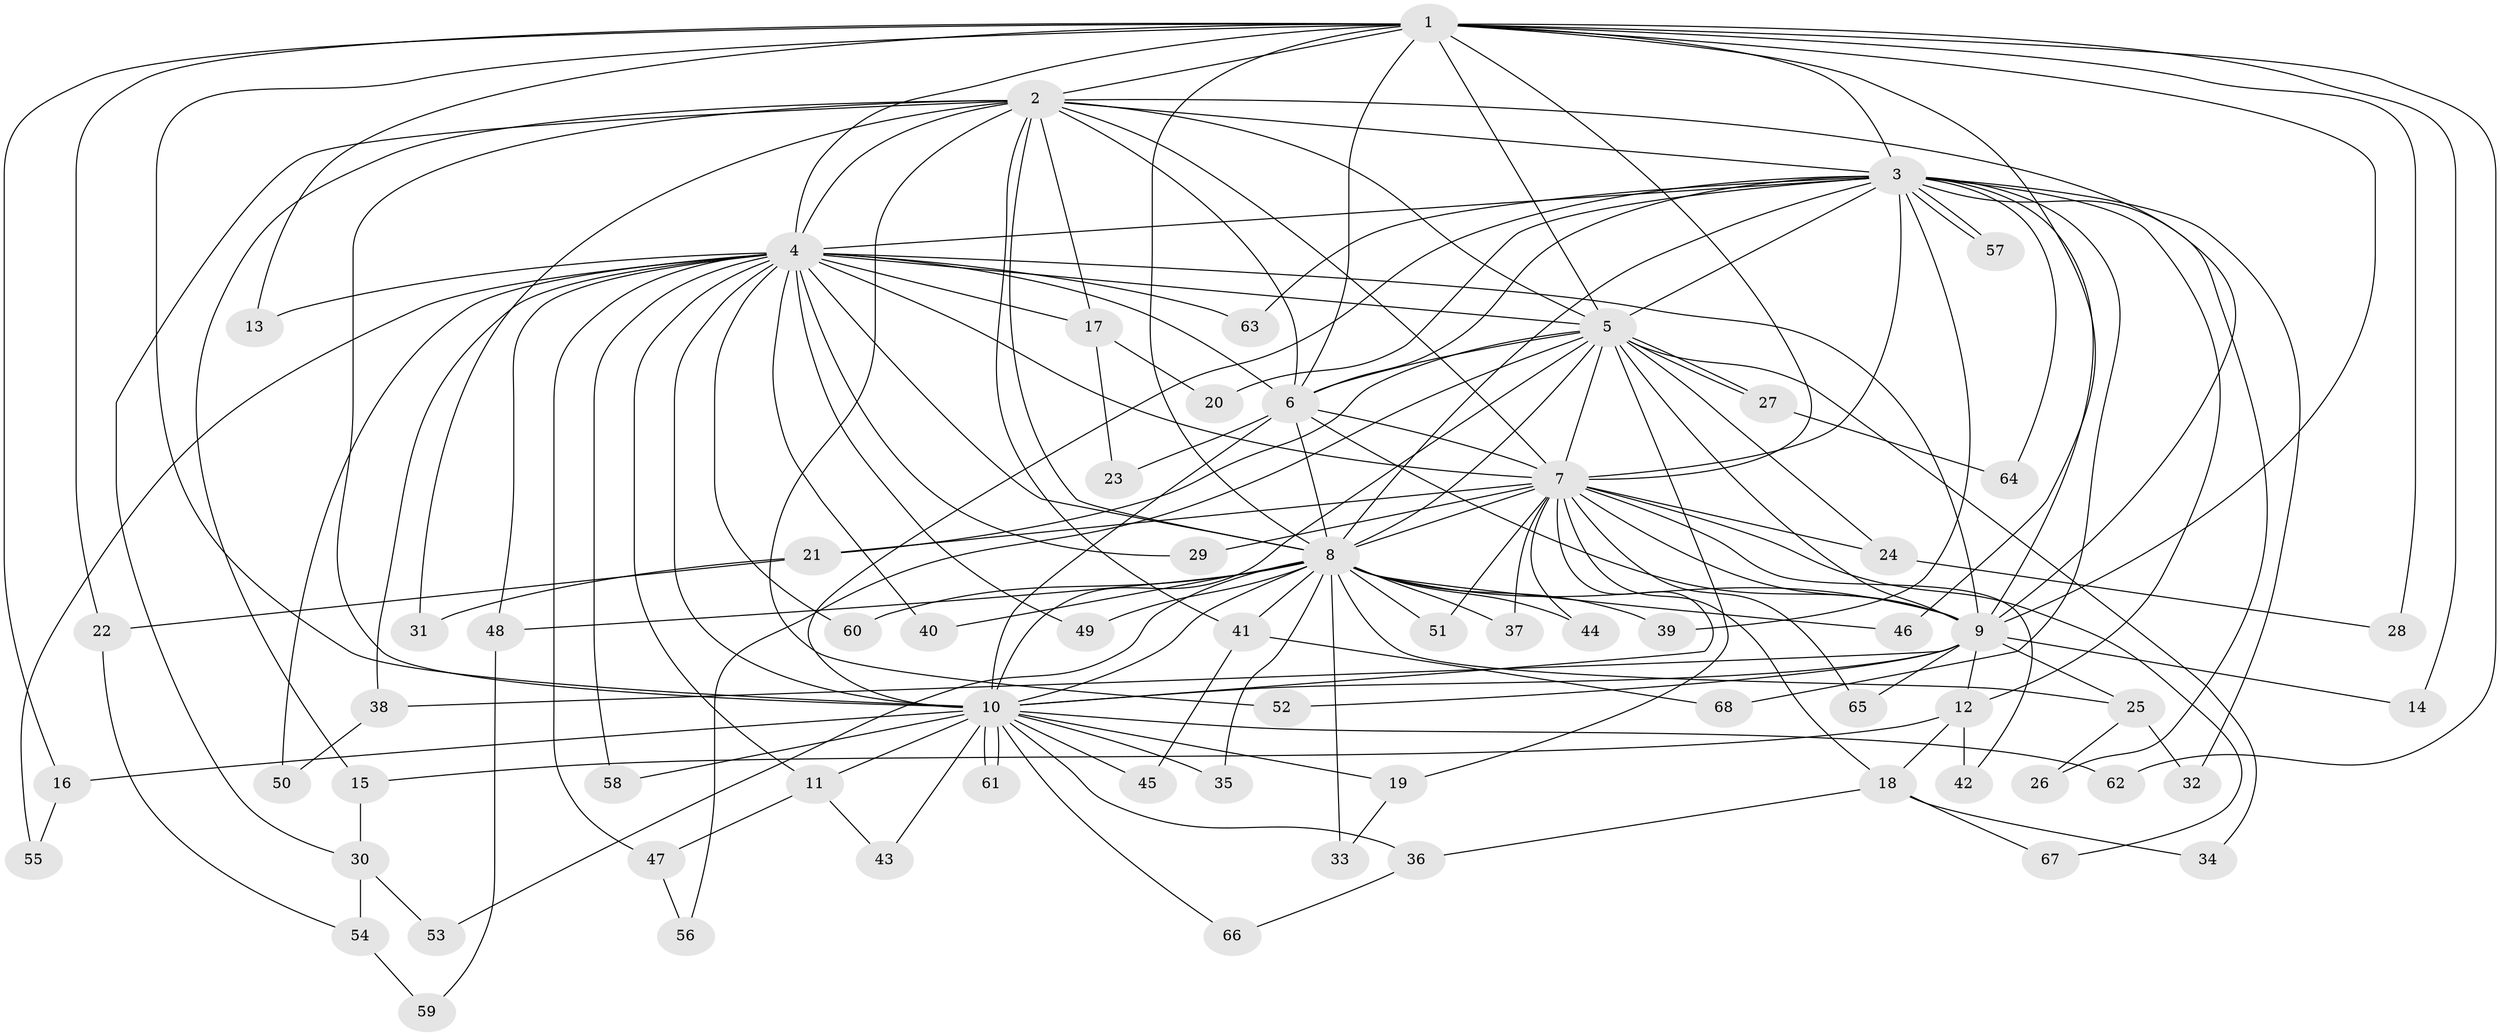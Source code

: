 // coarse degree distribution, {14: 0.024390243902439025, 12: 0.024390243902439025, 2: 0.34146341463414637, 4: 0.0975609756097561, 3: 0.24390243902439024, 5: 0.04878048780487805, 16: 0.04878048780487805, 15: 0.024390243902439025, 13: 0.04878048780487805, 1: 0.04878048780487805, 18: 0.024390243902439025, 17: 0.024390243902439025}
// Generated by graph-tools (version 1.1) at 2025/36/03/04/25 23:36:16]
// undirected, 68 vertices, 161 edges
graph export_dot {
  node [color=gray90,style=filled];
  1;
  2;
  3;
  4;
  5;
  6;
  7;
  8;
  9;
  10;
  11;
  12;
  13;
  14;
  15;
  16;
  17;
  18;
  19;
  20;
  21;
  22;
  23;
  24;
  25;
  26;
  27;
  28;
  29;
  30;
  31;
  32;
  33;
  34;
  35;
  36;
  37;
  38;
  39;
  40;
  41;
  42;
  43;
  44;
  45;
  46;
  47;
  48;
  49;
  50;
  51;
  52;
  53;
  54;
  55;
  56;
  57;
  58;
  59;
  60;
  61;
  62;
  63;
  64;
  65;
  66;
  67;
  68;
  1 -- 2;
  1 -- 3;
  1 -- 4;
  1 -- 5;
  1 -- 6;
  1 -- 7;
  1 -- 8;
  1 -- 9;
  1 -- 10;
  1 -- 13;
  1 -- 14;
  1 -- 16;
  1 -- 22;
  1 -- 28;
  1 -- 46;
  1 -- 62;
  2 -- 3;
  2 -- 4;
  2 -- 5;
  2 -- 6;
  2 -- 7;
  2 -- 8;
  2 -- 9;
  2 -- 10;
  2 -- 15;
  2 -- 17;
  2 -- 30;
  2 -- 31;
  2 -- 41;
  2 -- 52;
  3 -- 4;
  3 -- 5;
  3 -- 6;
  3 -- 7;
  3 -- 8;
  3 -- 9;
  3 -- 10;
  3 -- 12;
  3 -- 20;
  3 -- 26;
  3 -- 32;
  3 -- 39;
  3 -- 57;
  3 -- 57;
  3 -- 63;
  3 -- 64;
  3 -- 68;
  4 -- 5;
  4 -- 6;
  4 -- 7;
  4 -- 8;
  4 -- 9;
  4 -- 10;
  4 -- 11;
  4 -- 13;
  4 -- 17;
  4 -- 29;
  4 -- 38;
  4 -- 40;
  4 -- 47;
  4 -- 48;
  4 -- 49;
  4 -- 50;
  4 -- 55;
  4 -- 58;
  4 -- 60;
  4 -- 63;
  5 -- 6;
  5 -- 7;
  5 -- 8;
  5 -- 9;
  5 -- 10;
  5 -- 19;
  5 -- 21;
  5 -- 24;
  5 -- 27;
  5 -- 27;
  5 -- 34;
  5 -- 56;
  6 -- 7;
  6 -- 8;
  6 -- 9;
  6 -- 10;
  6 -- 23;
  7 -- 8;
  7 -- 9;
  7 -- 10;
  7 -- 18;
  7 -- 21;
  7 -- 24;
  7 -- 29;
  7 -- 37;
  7 -- 42;
  7 -- 44;
  7 -- 51;
  7 -- 65;
  7 -- 67;
  8 -- 9;
  8 -- 10;
  8 -- 25;
  8 -- 33;
  8 -- 35;
  8 -- 37;
  8 -- 39;
  8 -- 40;
  8 -- 41;
  8 -- 44;
  8 -- 46;
  8 -- 48;
  8 -- 49;
  8 -- 51;
  8 -- 53;
  8 -- 60;
  9 -- 10;
  9 -- 12;
  9 -- 14;
  9 -- 25;
  9 -- 38;
  9 -- 52;
  9 -- 65;
  10 -- 11;
  10 -- 16;
  10 -- 19;
  10 -- 35;
  10 -- 36;
  10 -- 43;
  10 -- 45;
  10 -- 58;
  10 -- 61;
  10 -- 61;
  10 -- 62;
  10 -- 66;
  11 -- 43;
  11 -- 47;
  12 -- 15;
  12 -- 18;
  12 -- 42;
  15 -- 30;
  16 -- 55;
  17 -- 20;
  17 -- 23;
  18 -- 34;
  18 -- 36;
  18 -- 67;
  19 -- 33;
  21 -- 22;
  21 -- 31;
  22 -- 54;
  24 -- 28;
  25 -- 26;
  25 -- 32;
  27 -- 64;
  30 -- 53;
  30 -- 54;
  36 -- 66;
  38 -- 50;
  41 -- 45;
  41 -- 68;
  47 -- 56;
  48 -- 59;
  54 -- 59;
}
